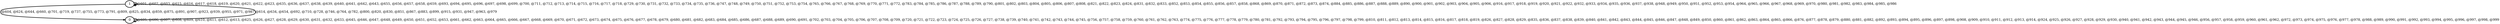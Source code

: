 digraph G {
        node [style=rounded, penwidth=3, fontsize=20, shape=oval];
        "1" -> "1" [label="@601, @602, @603, @615, @616, @617, @618, @619, @620, @621, @622, @623, @635, @636, @637, @638, @639, @640, @641, @642, @643, @655, @656, @657, @658, @659, @693, @694, @695, @696, @697, @698, @699, @700, @711, @712, @713, @714, @715, @716, @717, @718, @729, @730, @731, @732, @733, @734, @735, @736, @747, @748, @749, @750, @751, @752, @753, @754, @765, @766, @767, @768, @769, @770, @771, @772, @783, @784, @785, @786, @787, @788, @789, @790, @801, @802, @803, @804, @805, @806, @807, @808, @821, @822, @823, @824, @831, @832, @833, @852, @853, @854, @855, @856, @857, @858, @868, @869, @870, @871, @872, @873, @874, @884, @885, @886, @887, @888, @889, @890, @900, @901, @902, @903, @904, @905, @906, @916, @917, @918, @919, @920, @921, @922, @932, @933, @934, @935, @936, @937, @938, @948, @949, @950, @951, @952, @953, @954, @964, @965, @966, @967, @968, @969, @970, @980, @981, @982, @983, @984, @985, @986", color=black,arrowsize=1,style=bold,penwidth=3,fontsize=20];
"1" -> "0" [label="@604, @624, @644, @660, @701, @719, @737, @755, @773, @791, @809, @825, @834, @859, @875, @891, @907, @923, @939, @955, @971, @987", color=black,arrowsize=1,style=bold,penwidth=3,fontsize=20];
"0" -> "0" [label="@605, @606, @607, @608, @609, @610, @611, @612, @613, @625, @626, @627, @628, @629, @630, @631, @632, @633, @645, @646, @647, @648, @649, @650, @651, @652, @653, @661, @662, @663, @664, @665, @666, @667, @668, @669, @670, @671, @672, @673, @674, @675, @676, @677, @678, @679, @680, @681, @682, @683, @684, @685, @686, @687, @688, @689, @690, @691, @702, @703, @704, @705, @706, @707, @708, @709, @720, @721, @722, @723, @724, @725, @726, @727, @738, @739, @740, @741, @742, @743, @744, @745, @756, @757, @758, @759, @760, @761, @762, @763, @774, @775, @776, @777, @778, @779, @780, @781, @792, @793, @794, @795, @796, @797, @798, @799, @810, @811, @812, @813, @814, @815, @816, @817, @818, @819, @826, @827, @828, @829, @835, @836, @837, @838, @839, @840, @841, @842, @843, @844, @845, @846, @847, @848, @849, @850, @860, @861, @862, @863, @864, @865, @866, @876, @877, @878, @879, @880, @881, @882, @892, @893, @894, @895, @896, @897, @898, @908, @909, @910, @911, @912, @913, @914, @924, @925, @926, @927, @928, @929, @930, @940, @941, @942, @943, @944, @945, @946, @956, @957, @958, @959, @960, @961, @962, @972, @973, @974, @975, @976, @977, @978, @988, @989, @990, @991, @992, @993, @994, @995, @996, @997, @998, @999", color=black,arrowsize=1,style=bold,penwidth=3,fontsize=20];
"0" -> "1" [label="@614, @634, @654, @692, @710, @728, @746, @764, @782, @800, @820, @830, @851, @867, @883, @899, @915, @931, @947, @963, @979", color=black,arrowsize=1,style=bold,penwidth=3,fontsize=20];
}

